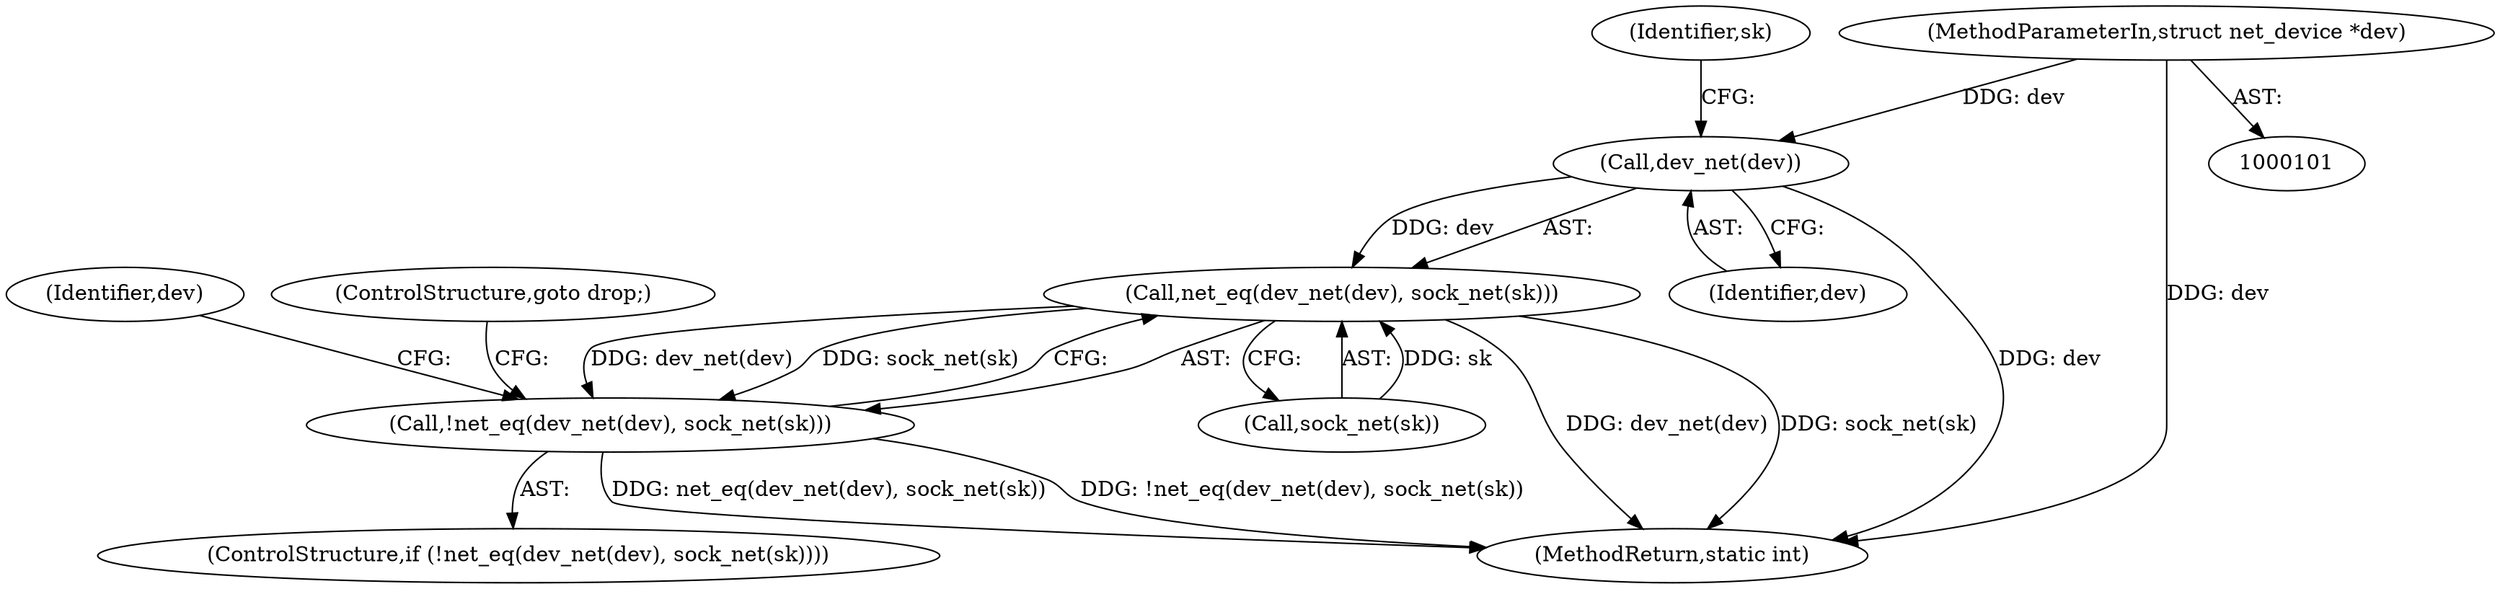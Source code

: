 digraph "0_linux_13fcb7bd322164c67926ffe272846d4860196dc6_0@pointer" {
"1000103" [label="(MethodParameterIn,struct net_device *dev)"];
"1000164" [label="(Call,dev_net(dev))"];
"1000163" [label="(Call,net_eq(dev_net(dev), sock_net(sk)))"];
"1000162" [label="(Call,!net_eq(dev_net(dev), sock_net(sk)))"];
"1000167" [label="(Identifier,sk)"];
"1000168" [label="(ControlStructure,goto drop;)"];
"1000166" [label="(Call,sock_net(sk))"];
"1000171" [label="(Identifier,dev)"];
"1000164" [label="(Call,dev_net(dev))"];
"1000103" [label="(MethodParameterIn,struct net_device *dev)"];
"1000165" [label="(Identifier,dev)"];
"1000162" [label="(Call,!net_eq(dev_net(dev), sock_net(sk)))"];
"1000840" [label="(MethodReturn,static int)"];
"1000161" [label="(ControlStructure,if (!net_eq(dev_net(dev), sock_net(sk))))"];
"1000163" [label="(Call,net_eq(dev_net(dev), sock_net(sk)))"];
"1000103" -> "1000101"  [label="AST: "];
"1000103" -> "1000840"  [label="DDG: dev"];
"1000103" -> "1000164"  [label="DDG: dev"];
"1000164" -> "1000163"  [label="AST: "];
"1000164" -> "1000165"  [label="CFG: "];
"1000165" -> "1000164"  [label="AST: "];
"1000167" -> "1000164"  [label="CFG: "];
"1000164" -> "1000840"  [label="DDG: dev"];
"1000164" -> "1000163"  [label="DDG: dev"];
"1000163" -> "1000162"  [label="AST: "];
"1000163" -> "1000166"  [label="CFG: "];
"1000166" -> "1000163"  [label="AST: "];
"1000162" -> "1000163"  [label="CFG: "];
"1000163" -> "1000840"  [label="DDG: dev_net(dev)"];
"1000163" -> "1000840"  [label="DDG: sock_net(sk)"];
"1000163" -> "1000162"  [label="DDG: dev_net(dev)"];
"1000163" -> "1000162"  [label="DDG: sock_net(sk)"];
"1000166" -> "1000163"  [label="DDG: sk"];
"1000162" -> "1000161"  [label="AST: "];
"1000168" -> "1000162"  [label="CFG: "];
"1000171" -> "1000162"  [label="CFG: "];
"1000162" -> "1000840"  [label="DDG: net_eq(dev_net(dev), sock_net(sk))"];
"1000162" -> "1000840"  [label="DDG: !net_eq(dev_net(dev), sock_net(sk))"];
}
